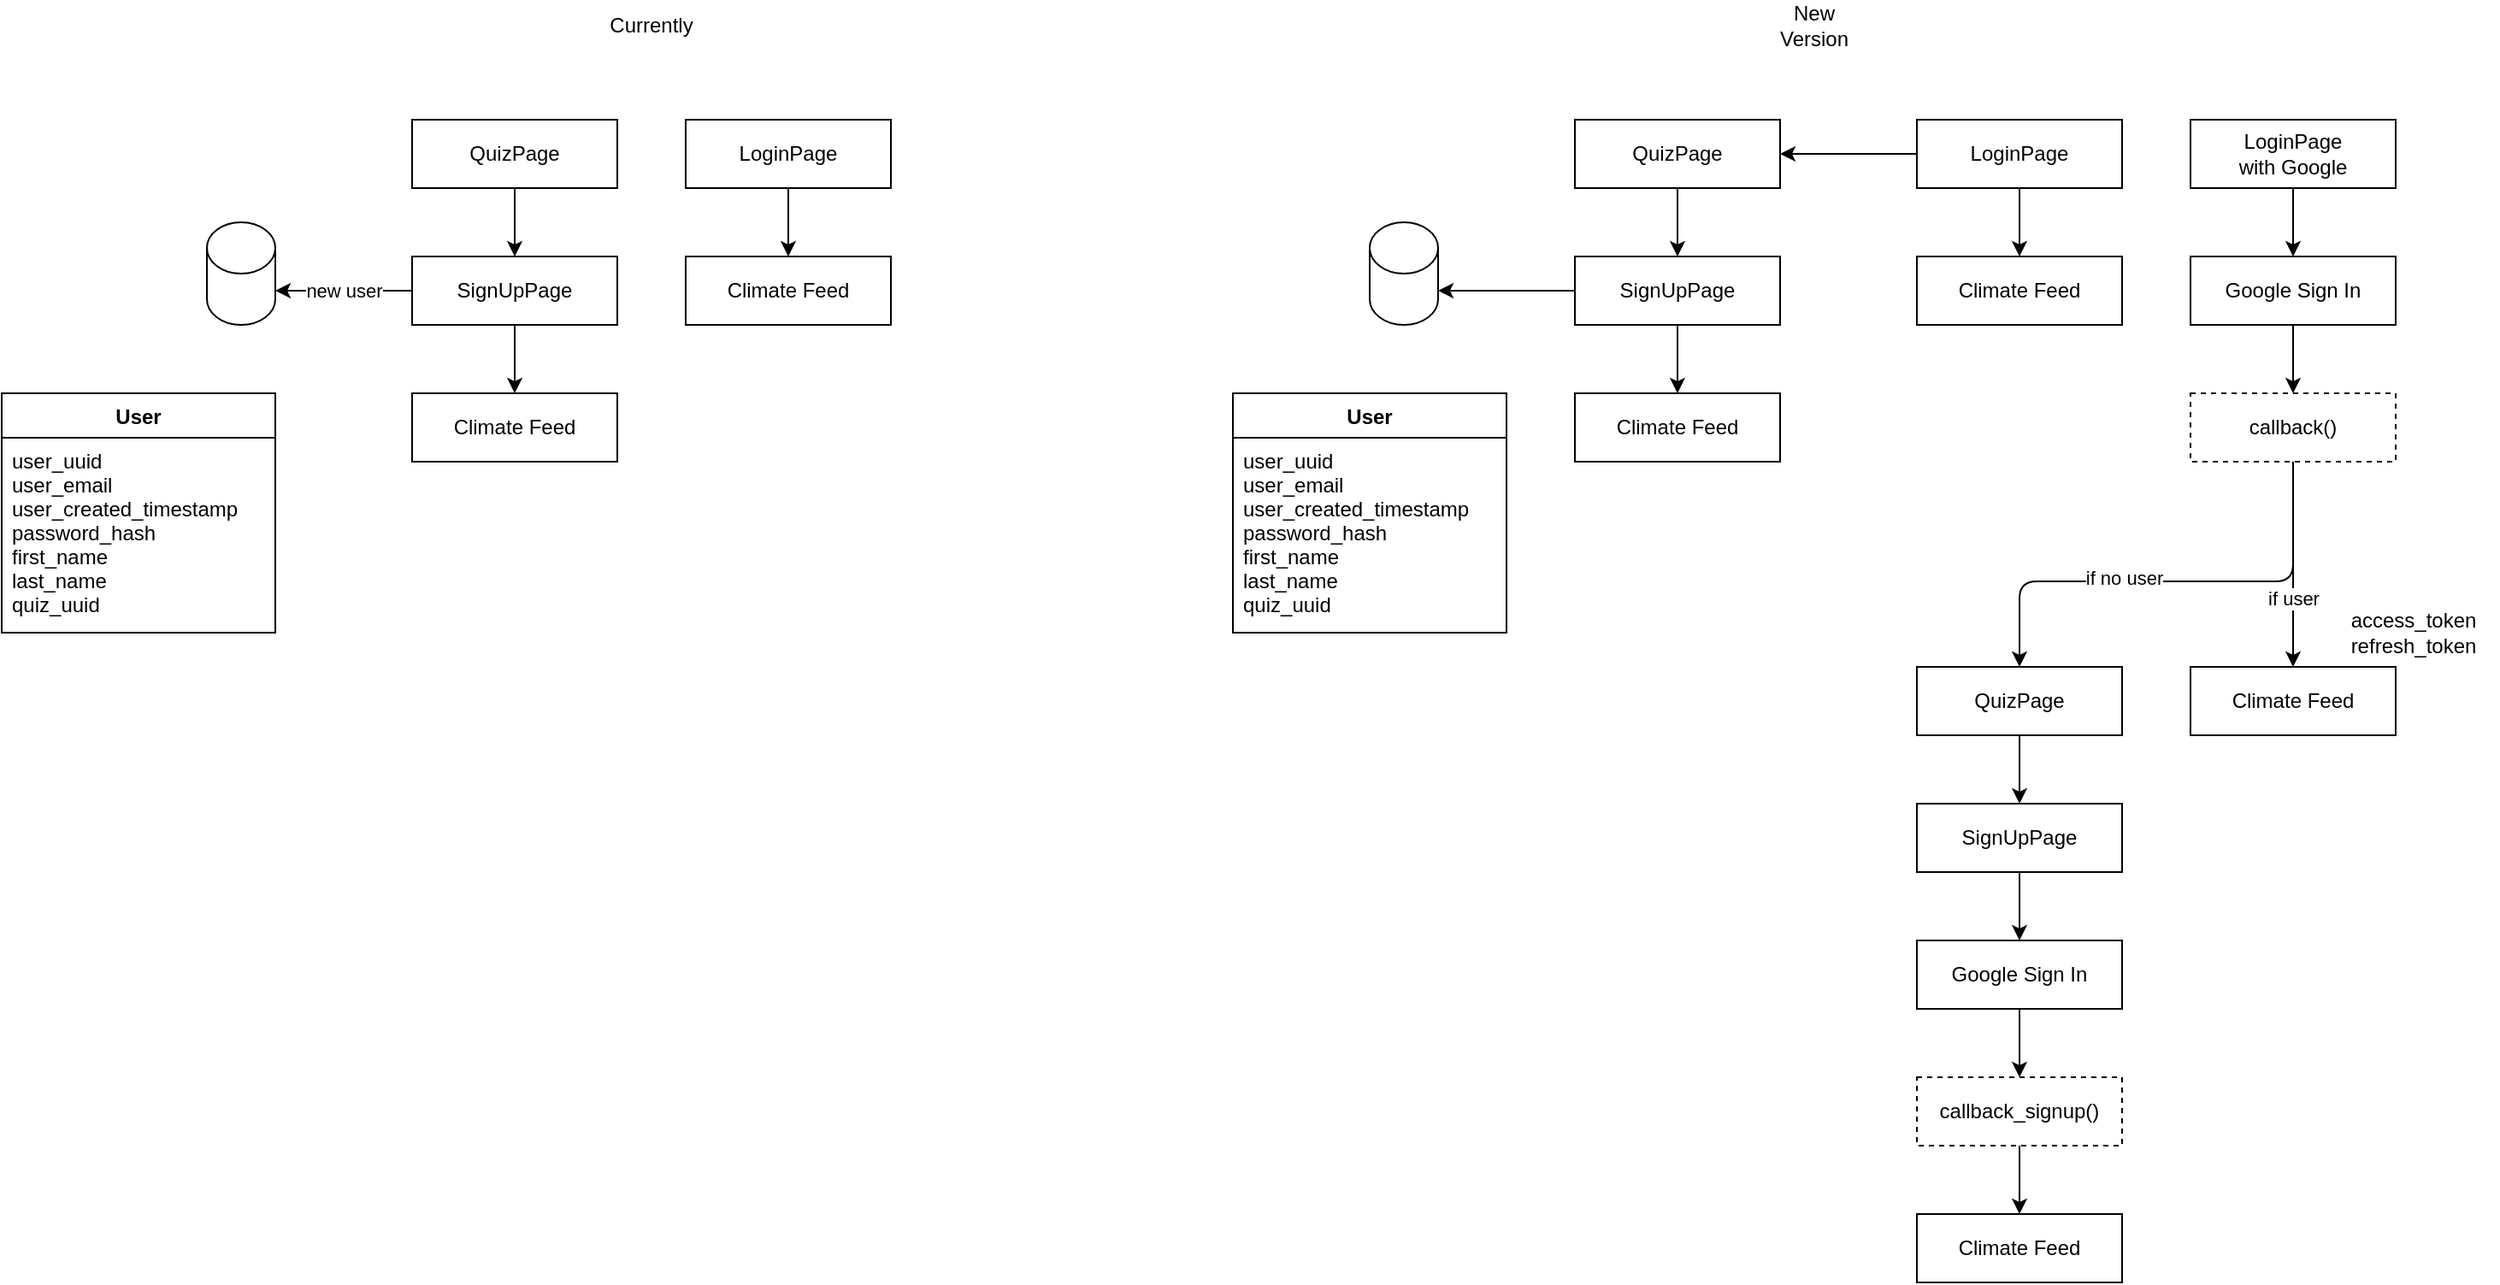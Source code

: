 <mxfile>
    <diagram id="JdNe6Iohf1XL_pWx-pGz" name="Page-1">
        <mxGraphModel dx="1335" dy="946" grid="1" gridSize="10" guides="1" tooltips="1" connect="1" arrows="1" fold="1" page="0" pageScale="1" pageWidth="827" pageHeight="1169" math="0" shadow="0">
            <root>
                <mxCell id="0"/>
                <mxCell id="1" parent="0"/>
                <mxCell id="13" style="edgeStyle=none;html=1;entryX=0.5;entryY=0;entryDx=0;entryDy=0;" edge="1" parent="1" source="2" target="12">
                    <mxGeometry relative="1" as="geometry"/>
                </mxCell>
                <mxCell id="2" value="LoginPage" style="rounded=0;whiteSpace=wrap;html=1;" vertex="1" parent="1">
                    <mxGeometry y="40" width="120" height="40" as="geometry"/>
                </mxCell>
                <mxCell id="5" style="edgeStyle=none;html=1;entryX=0.5;entryY=0;entryDx=0;entryDy=0;" edge="1" parent="1" source="3" target="4">
                    <mxGeometry relative="1" as="geometry"/>
                </mxCell>
                <mxCell id="3" value="QuizPage" style="rounded=0;whiteSpace=wrap;html=1;" vertex="1" parent="1">
                    <mxGeometry x="-160" y="40" width="120" height="40" as="geometry"/>
                </mxCell>
                <mxCell id="16" style="edgeStyle=none;html=1;" edge="1" parent="1" source="4" target="15">
                    <mxGeometry relative="1" as="geometry"/>
                </mxCell>
                <mxCell id="18" style="edgeStyle=none;html=1;" edge="1" parent="1" source="4">
                    <mxGeometry relative="1" as="geometry">
                        <mxPoint x="-240" y="140" as="targetPoint"/>
                    </mxGeometry>
                </mxCell>
                <mxCell id="19" value="new user" style="edgeLabel;html=1;align=center;verticalAlign=middle;resizable=0;points=[];" vertex="1" connectable="0" parent="18">
                    <mxGeometry x="0.371" y="3" relative="1" as="geometry">
                        <mxPoint x="15" y="-3" as="offset"/>
                    </mxGeometry>
                </mxCell>
                <mxCell id="4" value="SignUpPage" style="rounded=0;whiteSpace=wrap;html=1;" vertex="1" parent="1">
                    <mxGeometry x="-160" y="120" width="120" height="40" as="geometry"/>
                </mxCell>
                <mxCell id="6" value="Currently" style="text;html=1;strokeColor=none;fillColor=none;align=center;verticalAlign=middle;whiteSpace=wrap;rounded=0;" vertex="1" parent="1">
                    <mxGeometry x="-50" y="-30" width="60" height="30" as="geometry"/>
                </mxCell>
                <mxCell id="32" style="edgeStyle=none;html=1;entryX=0.5;entryY=0;entryDx=0;entryDy=0;" edge="1" parent="1" source="7" target="31">
                    <mxGeometry relative="1" as="geometry"/>
                </mxCell>
                <mxCell id="33" style="edgeStyle=none;html=1;entryX=1;entryY=0.5;entryDx=0;entryDy=0;" edge="1" parent="1" source="7" target="9">
                    <mxGeometry relative="1" as="geometry"/>
                </mxCell>
                <mxCell id="7" value="LoginPage" style="rounded=0;whiteSpace=wrap;html=1;" vertex="1" parent="1">
                    <mxGeometry x="720" y="40" width="120" height="40" as="geometry"/>
                </mxCell>
                <mxCell id="8" style="edgeStyle=none;html=1;entryX=0.5;entryY=0;entryDx=0;entryDy=0;" edge="1" parent="1" source="9" target="10">
                    <mxGeometry relative="1" as="geometry"/>
                </mxCell>
                <mxCell id="9" value="QuizPage" style="rounded=0;whiteSpace=wrap;html=1;" vertex="1" parent="1">
                    <mxGeometry x="520" y="40" width="120" height="40" as="geometry"/>
                </mxCell>
                <mxCell id="22" style="edgeStyle=none;html=1;entryX=0.5;entryY=0;entryDx=0;entryDy=0;" edge="1" parent="1" source="10" target="21">
                    <mxGeometry relative="1" as="geometry"/>
                </mxCell>
                <mxCell id="23" style="edgeStyle=none;html=1;" edge="1" parent="1" source="10">
                    <mxGeometry relative="1" as="geometry">
                        <mxPoint x="440" y="140" as="targetPoint"/>
                    </mxGeometry>
                </mxCell>
                <mxCell id="10" value="SignUpPage" style="rounded=0;whiteSpace=wrap;html=1;" vertex="1" parent="1">
                    <mxGeometry x="520" y="120" width="120" height="40" as="geometry"/>
                </mxCell>
                <mxCell id="11" value="New Version" style="text;html=1;strokeColor=none;fillColor=none;align=center;verticalAlign=middle;whiteSpace=wrap;rounded=0;" vertex="1" parent="1">
                    <mxGeometry x="630" y="-30" width="60" height="30" as="geometry"/>
                </mxCell>
                <mxCell id="12" value="Climate Feed" style="rounded=0;whiteSpace=wrap;html=1;" vertex="1" parent="1">
                    <mxGeometry y="120" width="120" height="40" as="geometry"/>
                </mxCell>
                <mxCell id="15" value="Climate Feed" style="rounded=0;whiteSpace=wrap;html=1;" vertex="1" parent="1">
                    <mxGeometry x="-160" y="200" width="120" height="40" as="geometry"/>
                </mxCell>
                <mxCell id="17" value="" style="shape=cylinder3;whiteSpace=wrap;html=1;boundedLbl=1;backgroundOutline=1;size=15;" vertex="1" parent="1">
                    <mxGeometry x="-280" y="100" width="40" height="60" as="geometry"/>
                </mxCell>
                <mxCell id="20" value="" style="shape=cylinder3;whiteSpace=wrap;html=1;boundedLbl=1;backgroundOutline=1;size=15;" vertex="1" parent="1">
                    <mxGeometry x="400" y="100" width="40" height="60" as="geometry"/>
                </mxCell>
                <mxCell id="21" value="Climate Feed" style="rounded=0;whiteSpace=wrap;html=1;" vertex="1" parent="1">
                    <mxGeometry x="520" y="200" width="120" height="40" as="geometry"/>
                </mxCell>
                <mxCell id="25" value="User" style="swimlane;fontStyle=1;align=center;verticalAlign=top;childLayout=stackLayout;horizontal=1;startSize=26;horizontalStack=0;resizeParent=1;resizeParentMax=0;resizeLast=0;collapsible=1;marginBottom=0;" vertex="1" parent="1">
                    <mxGeometry x="-400" y="200" width="160" height="140" as="geometry"/>
                </mxCell>
                <mxCell id="26" value="user_uuid&#10;user_email&#10;user_created_timestamp&#10;password_hash&#10;first_name&#10;last_name&#10;quiz_uuid" style="text;strokeColor=none;fillColor=none;align=left;verticalAlign=top;spacingLeft=4;spacingRight=4;overflow=hidden;rotatable=0;points=[[0,0.5],[1,0.5]];portConstraint=eastwest;" vertex="1" parent="25">
                    <mxGeometry y="26" width="160" height="114" as="geometry"/>
                </mxCell>
                <mxCell id="29" value="User" style="swimlane;fontStyle=1;align=center;verticalAlign=top;childLayout=stackLayout;horizontal=1;startSize=26;horizontalStack=0;resizeParent=1;resizeParentMax=0;resizeLast=0;collapsible=1;marginBottom=0;" vertex="1" parent="1">
                    <mxGeometry x="320" y="200" width="160" height="140" as="geometry"/>
                </mxCell>
                <mxCell id="30" value="user_uuid&#10;user_email&#10;user_created_timestamp&#10;password_hash&#10;first_name&#10;last_name&#10;quiz_uuid" style="text;strokeColor=none;fillColor=none;align=left;verticalAlign=top;spacingLeft=4;spacingRight=4;overflow=hidden;rotatable=0;points=[[0,0.5],[1,0.5]];portConstraint=eastwest;" vertex="1" parent="29">
                    <mxGeometry y="26" width="160" height="114" as="geometry"/>
                </mxCell>
                <mxCell id="31" value="Climate Feed" style="rounded=0;whiteSpace=wrap;html=1;" vertex="1" parent="1">
                    <mxGeometry x="720" y="120" width="120" height="40" as="geometry"/>
                </mxCell>
                <mxCell id="38" style="edgeStyle=none;html=1;entryX=0.5;entryY=0;entryDx=0;entryDy=0;" edge="1" parent="1" source="35" target="37">
                    <mxGeometry relative="1" as="geometry"/>
                </mxCell>
                <mxCell id="35" value="LoginPage&lt;br&gt;with Google" style="rounded=0;whiteSpace=wrap;html=1;" vertex="1" parent="1">
                    <mxGeometry x="880" y="40" width="120" height="40" as="geometry"/>
                </mxCell>
                <mxCell id="36" value="Climate Feed" style="rounded=0;whiteSpace=wrap;html=1;" vertex="1" parent="1">
                    <mxGeometry x="880" y="360" width="120" height="40" as="geometry"/>
                </mxCell>
                <mxCell id="49" style="edgeStyle=orthogonalEdgeStyle;html=1;entryX=0.5;entryY=0;entryDx=0;entryDy=0;" edge="1" parent="1" source="37" target="48">
                    <mxGeometry relative="1" as="geometry"/>
                </mxCell>
                <mxCell id="37" value="Google Sign In" style="rounded=0;whiteSpace=wrap;html=1;" vertex="1" parent="1">
                    <mxGeometry x="880" y="120" width="120" height="40" as="geometry"/>
                </mxCell>
                <mxCell id="46" value="access_token&lt;br&gt;refresh_token" style="text;html=1;align=center;verticalAlign=middle;resizable=0;points=[];autosize=1;strokeColor=none;fillColor=none;" vertex="1" parent="1">
                    <mxGeometry x="960" y="320" width="100" height="40" as="geometry"/>
                </mxCell>
                <mxCell id="51" style="edgeStyle=orthogonalEdgeStyle;html=1;entryX=0.5;entryY=0;entryDx=0;entryDy=0;" edge="1" parent="1" source="48" target="36">
                    <mxGeometry relative="1" as="geometry"/>
                </mxCell>
                <mxCell id="52" value="if user" style="edgeLabel;html=1;align=center;verticalAlign=middle;resizable=0;points=[];" vertex="1" connectable="0" parent="51">
                    <mxGeometry x="0.333" relative="1" as="geometry">
                        <mxPoint as="offset"/>
                    </mxGeometry>
                </mxCell>
                <mxCell id="55" style="edgeStyle=orthogonalEdgeStyle;html=1;" edge="1" parent="1" source="48" target="54">
                    <mxGeometry relative="1" as="geometry">
                        <Array as="points">
                            <mxPoint x="940" y="310"/>
                            <mxPoint x="780" y="310"/>
                        </Array>
                    </mxGeometry>
                </mxCell>
                <mxCell id="57" value="if no user" style="edgeLabel;html=1;align=center;verticalAlign=middle;resizable=0;points=[];" vertex="1" connectable="0" parent="55">
                    <mxGeometry x="0.207" y="-2" relative="1" as="geometry">
                        <mxPoint as="offset"/>
                    </mxGeometry>
                </mxCell>
                <mxCell id="48" value="callback()" style="rounded=0;whiteSpace=wrap;html=1;dashed=1;" vertex="1" parent="1">
                    <mxGeometry x="880" y="200" width="120" height="40" as="geometry"/>
                </mxCell>
                <mxCell id="59" style="edgeStyle=orthogonalEdgeStyle;html=1;entryX=0.5;entryY=0;entryDx=0;entryDy=0;" edge="1" parent="1" source="54" target="58">
                    <mxGeometry relative="1" as="geometry"/>
                </mxCell>
                <mxCell id="54" value="QuizPage" style="rounded=0;whiteSpace=wrap;html=1;" vertex="1" parent="1">
                    <mxGeometry x="720" y="360" width="120" height="40" as="geometry"/>
                </mxCell>
                <mxCell id="62" style="edgeStyle=orthogonalEdgeStyle;html=1;entryX=0.5;entryY=0;entryDx=0;entryDy=0;" edge="1" parent="1" source="58" target="61">
                    <mxGeometry relative="1" as="geometry"/>
                </mxCell>
                <mxCell id="58" value="SignUpPage" style="rounded=0;whiteSpace=wrap;html=1;" vertex="1" parent="1">
                    <mxGeometry x="720" y="440" width="120" height="40" as="geometry"/>
                </mxCell>
                <mxCell id="64" style="edgeStyle=orthogonalEdgeStyle;html=1;entryX=0.5;entryY=0;entryDx=0;entryDy=0;" edge="1" parent="1" source="61" target="63">
                    <mxGeometry relative="1" as="geometry"/>
                </mxCell>
                <mxCell id="61" value="Google Sign In" style="rounded=0;whiteSpace=wrap;html=1;" vertex="1" parent="1">
                    <mxGeometry x="720" y="520" width="120" height="40" as="geometry"/>
                </mxCell>
                <mxCell id="66" style="edgeStyle=orthogonalEdgeStyle;html=1;" edge="1" parent="1" source="63" target="65">
                    <mxGeometry relative="1" as="geometry"/>
                </mxCell>
                <mxCell id="63" value="callback_signup()" style="rounded=0;whiteSpace=wrap;html=1;dashed=1;" vertex="1" parent="1">
                    <mxGeometry x="720" y="600" width="120" height="40" as="geometry"/>
                </mxCell>
                <mxCell id="65" value="Climate Feed" style="rounded=0;whiteSpace=wrap;html=1;" vertex="1" parent="1">
                    <mxGeometry x="720" y="680" width="120" height="40" as="geometry"/>
                </mxCell>
            </root>
        </mxGraphModel>
    </diagram>
    <diagram id="RASFrQvF-c9TAtDvqj80" name="Page-1">
        <mxGraphModel dx="715" dy="392" grid="1" gridSize="10" guides="1" tooltips="1" connect="1" arrows="1" fold="1" page="0" pageScale="1" pageWidth="850" pageHeight="1100" math="0" shadow="0">
            <root>
                <mxCell id="0"/>
                <mxCell id="1" parent="0"/>
            </root>
        </mxGraphModel>
    </diagram>
</mxfile>